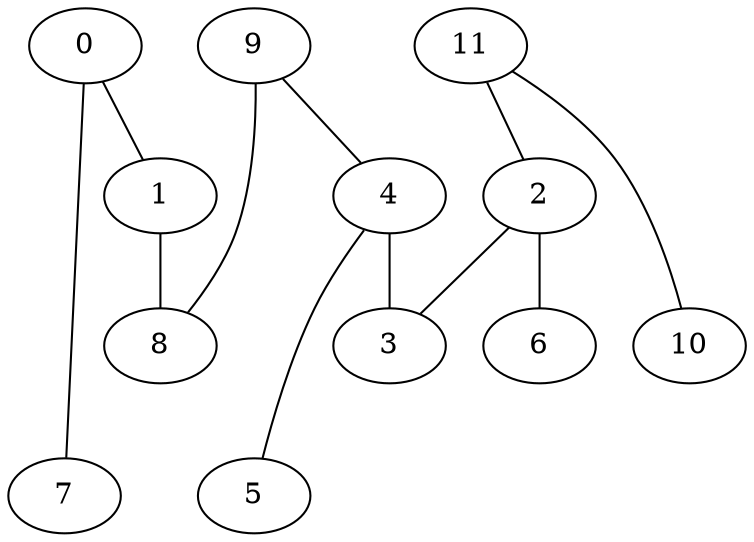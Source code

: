 strict graph {


	"7" [  weight=0 ];

	"7" [  weight=0 ];

	"9" [  weight=0 ];

	"9" -- "4" [  weight=0 ];

	"9" -- "8" [  weight=0 ];

	"1" [  weight=0 ];

	"1" [  weight=0 ];

	"1" -- "8" [  weight=0 ];

	"11" [  weight=0 ];

	"11" -- "2" [  weight=0 ];

	"11" -- "10" [  weight=0 ];

	"2" [  weight=0 ];

	"2" -- "11" [  weight=0 ];

	"2" -- "6" [  weight=0 ];

	"2" -- "3" [  weight=0 ];

	"10" [  weight=0 ];

	"10" -- "11" [  weight=0 ];

	"4" [  weight=0 ];

	"4" -- "3" [  weight=0 ];

	"4" -- "9" [  weight=0 ];

	"4" -- "5" [  weight=0 ];

	"5" [  weight=0 ];

	"5" -- "4" [  weight=0 ];

	"6" [  weight=0 ];

	"6" -- "2" [  weight=0 ];

	"3" [  weight=0 ];

	"3" -- "4" [  weight=0 ];

	"3" -- "2" [  weight=0 ];

	"8" [  weight=0 ];

	"8" -- "9" [  weight=0 ];

	"8" -- "1" [  weight=0 ];

	"0" [  weight=0 ];

	"0" -- "7" [  weight=0 ];

	"0" -- "1" [  weight=0 ];

}
